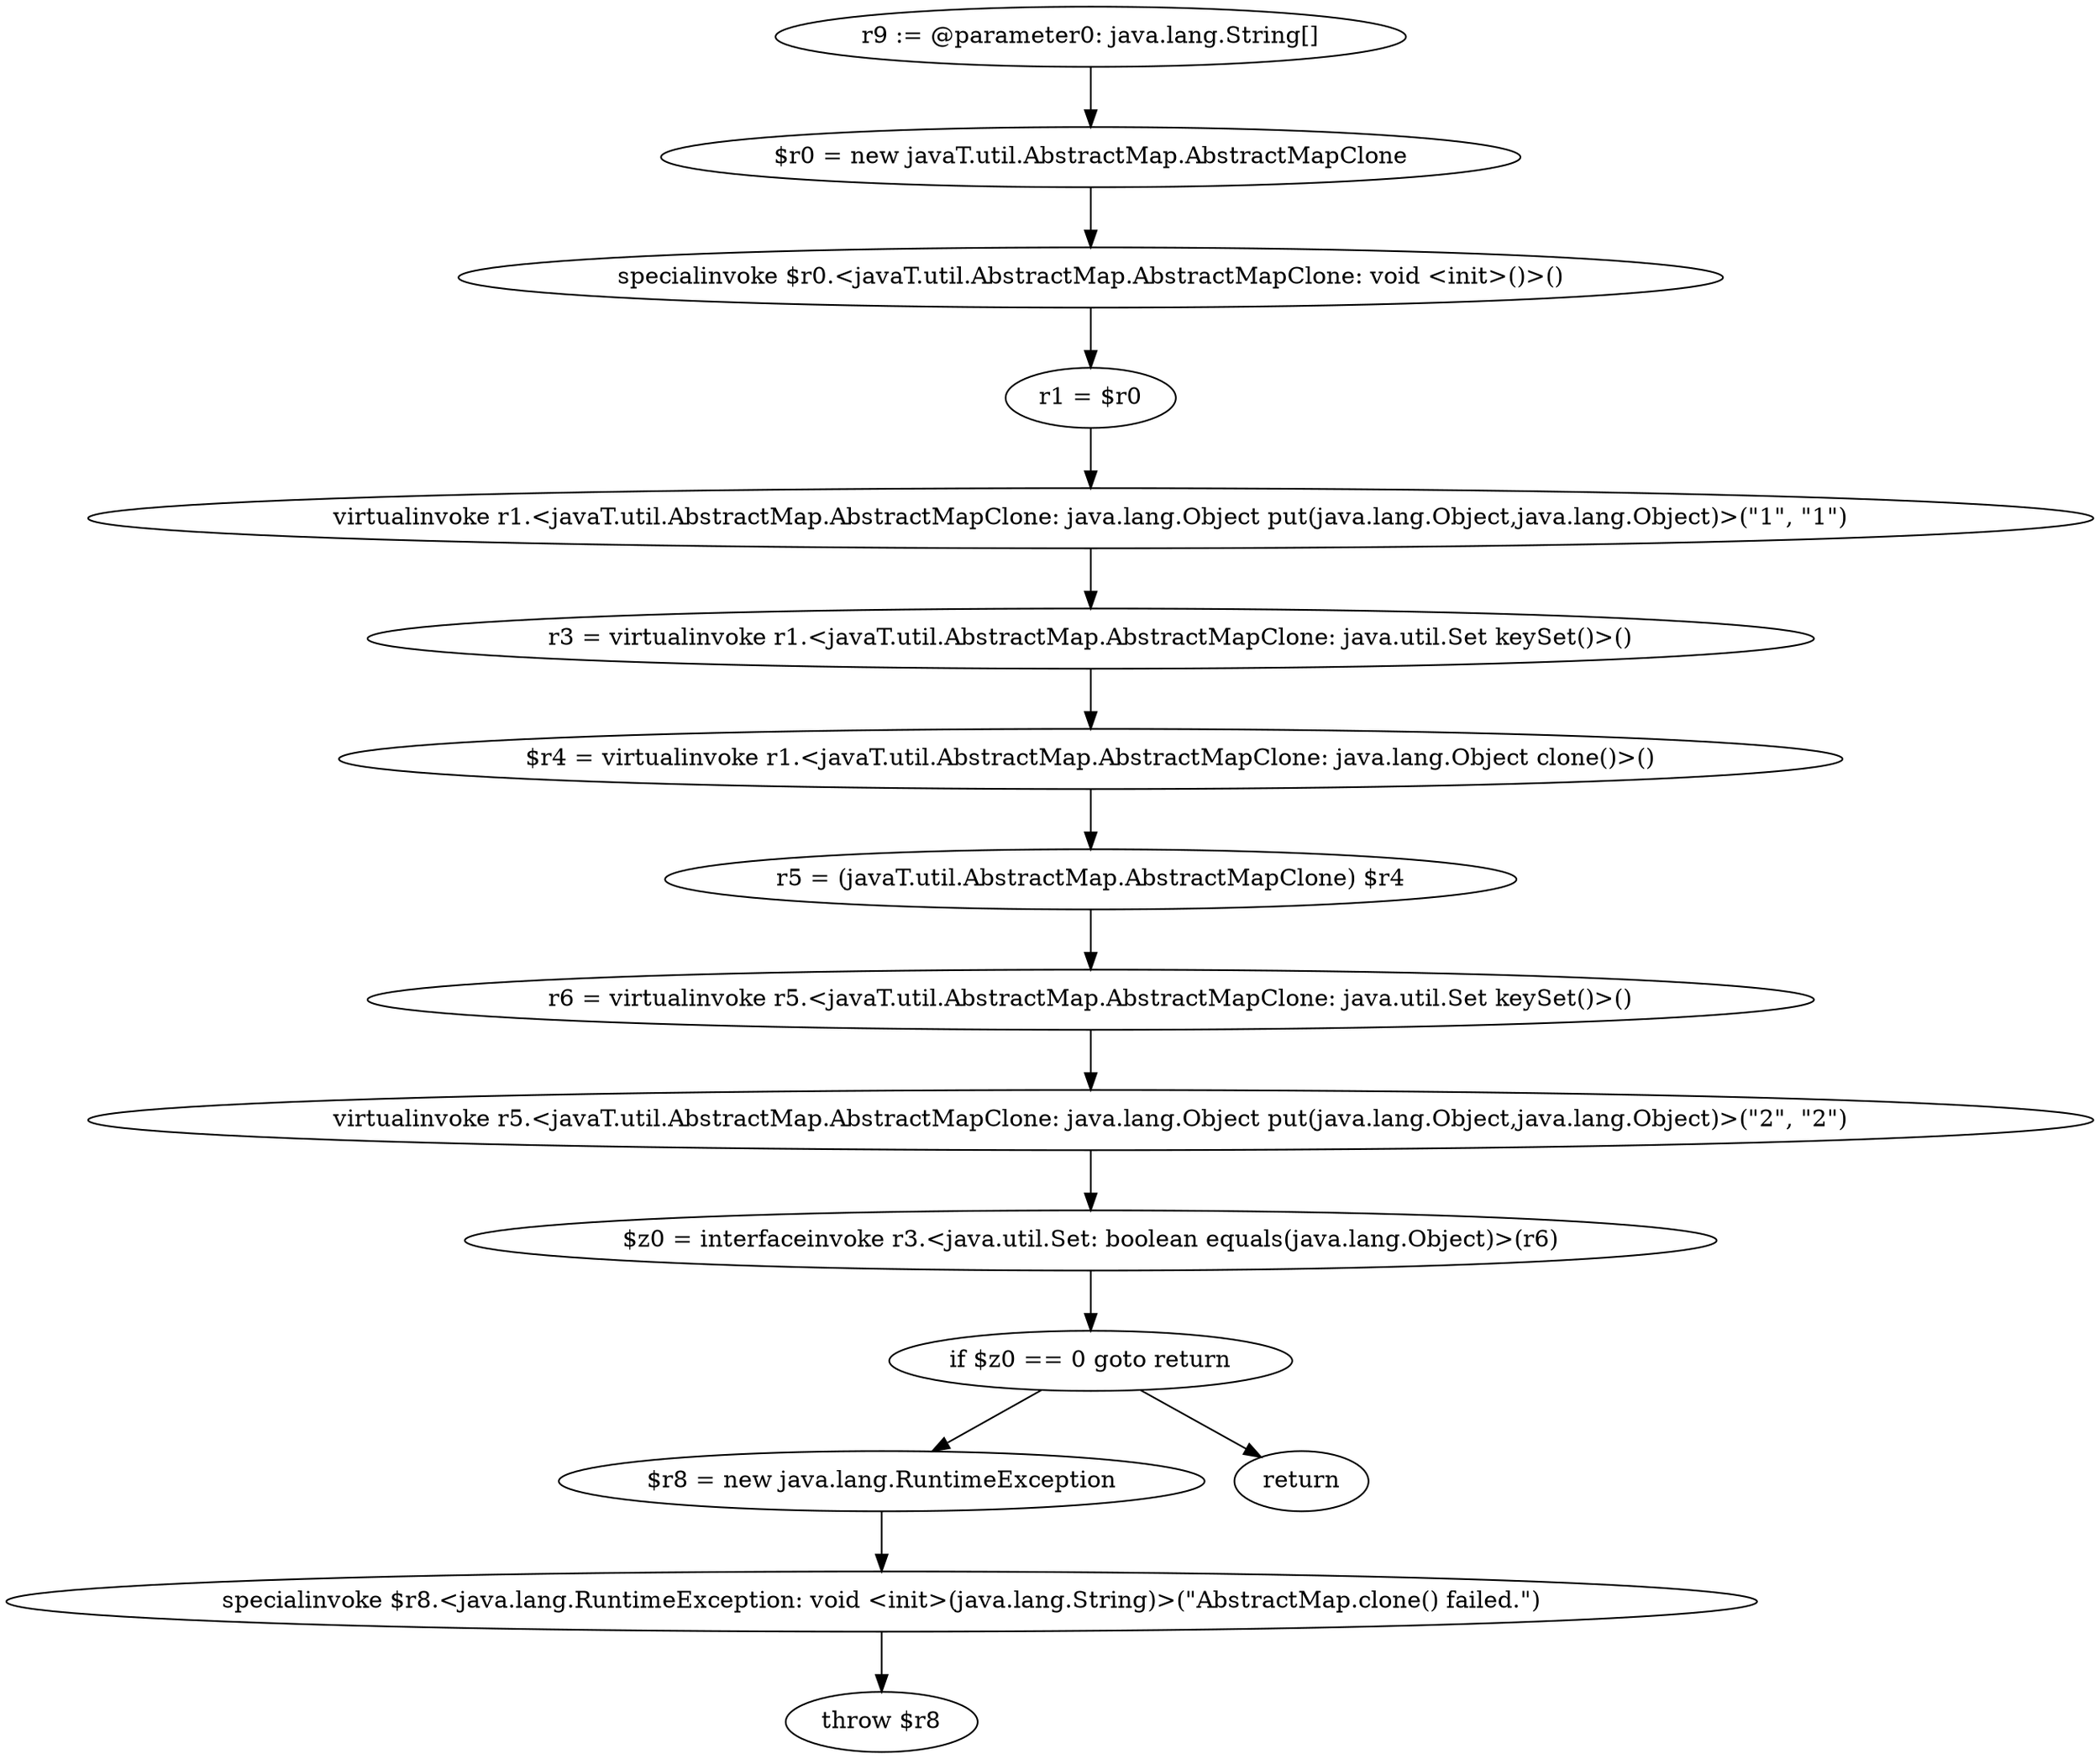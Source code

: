 digraph "unitGraph" {
    "r9 := @parameter0: java.lang.String[]"
    "$r0 = new javaT.util.AbstractMap.AbstractMapClone"
    "specialinvoke $r0.<javaT.util.AbstractMap.AbstractMapClone: void <init>()>()"
    "r1 = $r0"
    "virtualinvoke r1.<javaT.util.AbstractMap.AbstractMapClone: java.lang.Object put(java.lang.Object,java.lang.Object)>(\"1\", \"1\")"
    "r3 = virtualinvoke r1.<javaT.util.AbstractMap.AbstractMapClone: java.util.Set keySet()>()"
    "$r4 = virtualinvoke r1.<javaT.util.AbstractMap.AbstractMapClone: java.lang.Object clone()>()"
    "r5 = (javaT.util.AbstractMap.AbstractMapClone) $r4"
    "r6 = virtualinvoke r5.<javaT.util.AbstractMap.AbstractMapClone: java.util.Set keySet()>()"
    "virtualinvoke r5.<javaT.util.AbstractMap.AbstractMapClone: java.lang.Object put(java.lang.Object,java.lang.Object)>(\"2\", \"2\")"
    "$z0 = interfaceinvoke r3.<java.util.Set: boolean equals(java.lang.Object)>(r6)"
    "if $z0 == 0 goto return"
    "$r8 = new java.lang.RuntimeException"
    "specialinvoke $r8.<java.lang.RuntimeException: void <init>(java.lang.String)>(\"AbstractMap.clone() failed.\")"
    "throw $r8"
    "return"
    "r9 := @parameter0: java.lang.String[]"->"$r0 = new javaT.util.AbstractMap.AbstractMapClone";
    "$r0 = new javaT.util.AbstractMap.AbstractMapClone"->"specialinvoke $r0.<javaT.util.AbstractMap.AbstractMapClone: void <init>()>()";
    "specialinvoke $r0.<javaT.util.AbstractMap.AbstractMapClone: void <init>()>()"->"r1 = $r0";
    "r1 = $r0"->"virtualinvoke r1.<javaT.util.AbstractMap.AbstractMapClone: java.lang.Object put(java.lang.Object,java.lang.Object)>(\"1\", \"1\")";
    "virtualinvoke r1.<javaT.util.AbstractMap.AbstractMapClone: java.lang.Object put(java.lang.Object,java.lang.Object)>(\"1\", \"1\")"->"r3 = virtualinvoke r1.<javaT.util.AbstractMap.AbstractMapClone: java.util.Set keySet()>()";
    "r3 = virtualinvoke r1.<javaT.util.AbstractMap.AbstractMapClone: java.util.Set keySet()>()"->"$r4 = virtualinvoke r1.<javaT.util.AbstractMap.AbstractMapClone: java.lang.Object clone()>()";
    "$r4 = virtualinvoke r1.<javaT.util.AbstractMap.AbstractMapClone: java.lang.Object clone()>()"->"r5 = (javaT.util.AbstractMap.AbstractMapClone) $r4";
    "r5 = (javaT.util.AbstractMap.AbstractMapClone) $r4"->"r6 = virtualinvoke r5.<javaT.util.AbstractMap.AbstractMapClone: java.util.Set keySet()>()";
    "r6 = virtualinvoke r5.<javaT.util.AbstractMap.AbstractMapClone: java.util.Set keySet()>()"->"virtualinvoke r5.<javaT.util.AbstractMap.AbstractMapClone: java.lang.Object put(java.lang.Object,java.lang.Object)>(\"2\", \"2\")";
    "virtualinvoke r5.<javaT.util.AbstractMap.AbstractMapClone: java.lang.Object put(java.lang.Object,java.lang.Object)>(\"2\", \"2\")"->"$z0 = interfaceinvoke r3.<java.util.Set: boolean equals(java.lang.Object)>(r6)";
    "$z0 = interfaceinvoke r3.<java.util.Set: boolean equals(java.lang.Object)>(r6)"->"if $z0 == 0 goto return";
    "if $z0 == 0 goto return"->"$r8 = new java.lang.RuntimeException";
    "if $z0 == 0 goto return"->"return";
    "$r8 = new java.lang.RuntimeException"->"specialinvoke $r8.<java.lang.RuntimeException: void <init>(java.lang.String)>(\"AbstractMap.clone() failed.\")";
    "specialinvoke $r8.<java.lang.RuntimeException: void <init>(java.lang.String)>(\"AbstractMap.clone() failed.\")"->"throw $r8";
}
